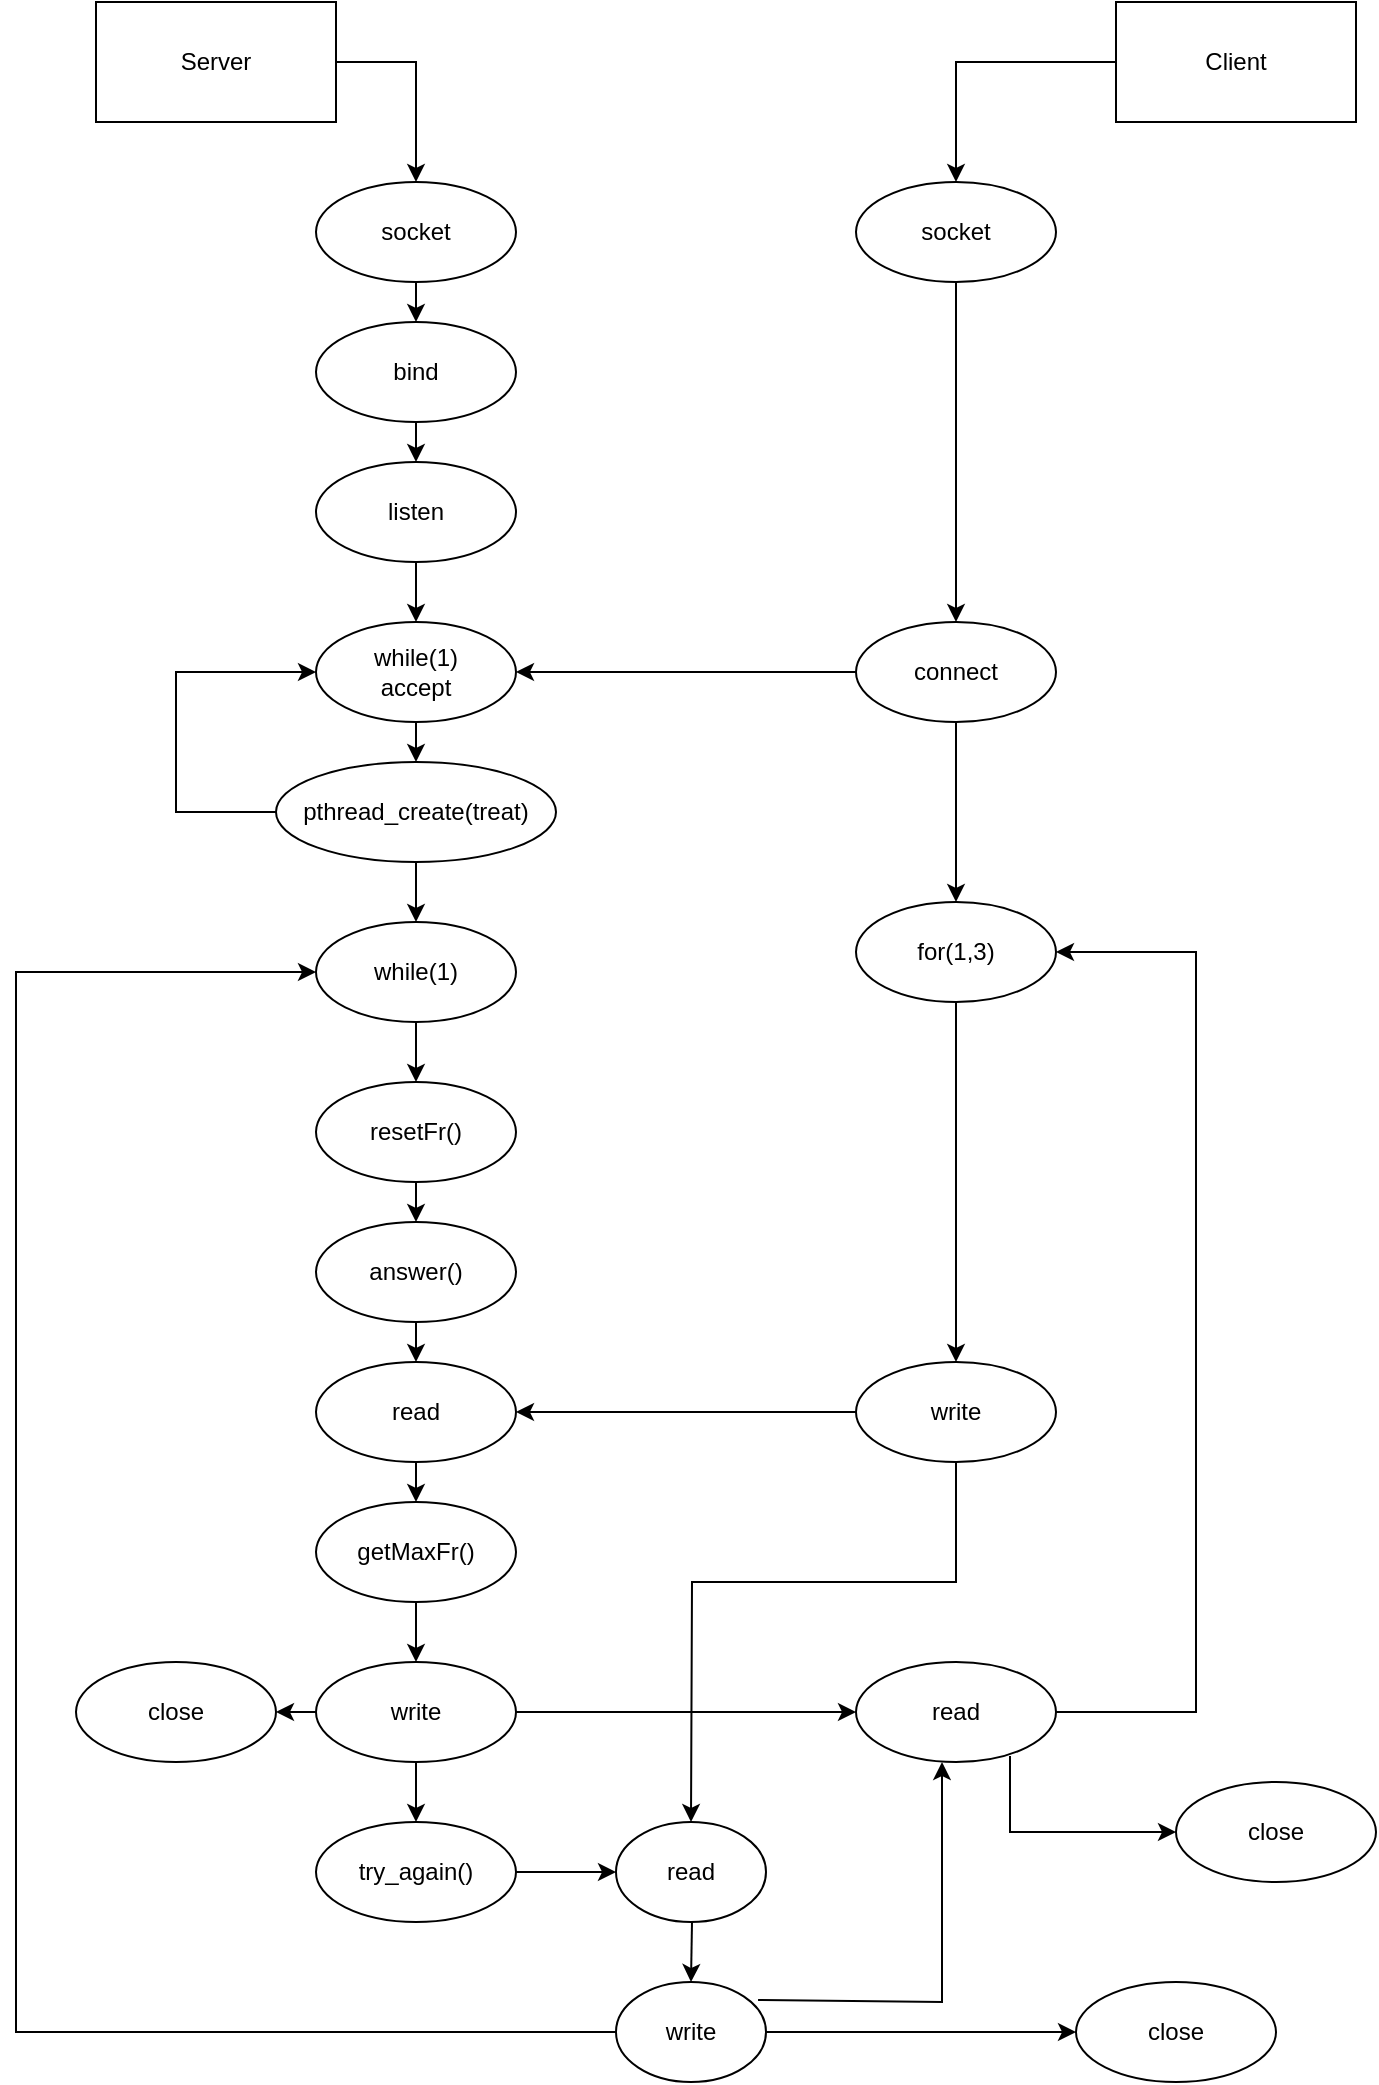 <mxfile version="20.6.0" type="github">
  <diagram id="yF3isMsHqfrkrRhUG_Ne" name="Page-1">
    <mxGraphModel dx="1422" dy="762" grid="1" gridSize="10" guides="1" tooltips="1" connect="1" arrows="1" fold="1" page="1" pageScale="1" pageWidth="850" pageHeight="1100" math="0" shadow="0">
      <root>
        <mxCell id="0" />
        <mxCell id="1" parent="0" />
        <mxCell id="UthKH9loK8pkvIMFC1X0-1" value="Server" style="rounded=0;whiteSpace=wrap;html=1;" vertex="1" parent="1">
          <mxGeometry x="90" y="50" width="120" height="60" as="geometry" />
        </mxCell>
        <mxCell id="UthKH9loK8pkvIMFC1X0-2" value="Client" style="rounded=0;whiteSpace=wrap;html=1;" vertex="1" parent="1">
          <mxGeometry x="600" y="50" width="120" height="60" as="geometry" />
        </mxCell>
        <mxCell id="UthKH9loK8pkvIMFC1X0-3" value="" style="endArrow=classic;html=1;rounded=0;exitX=1;exitY=0.5;exitDx=0;exitDy=0;entryX=0.5;entryY=0;entryDx=0;entryDy=0;" edge="1" parent="1" source="UthKH9loK8pkvIMFC1X0-1" target="UthKH9loK8pkvIMFC1X0-5">
          <mxGeometry width="50" height="50" relative="1" as="geometry">
            <mxPoint x="150" y="280" as="sourcePoint" />
            <mxPoint x="250" y="210" as="targetPoint" />
            <Array as="points">
              <mxPoint x="250" y="80" />
            </Array>
          </mxGeometry>
        </mxCell>
        <mxCell id="UthKH9loK8pkvIMFC1X0-4" value="" style="endArrow=classic;html=1;rounded=0;exitX=0;exitY=0.5;exitDx=0;exitDy=0;entryX=0.5;entryY=0;entryDx=0;entryDy=0;" edge="1" parent="1" source="UthKH9loK8pkvIMFC1X0-2" target="UthKH9loK8pkvIMFC1X0-6">
          <mxGeometry width="50" height="50" relative="1" as="geometry">
            <mxPoint x="460" y="90" as="sourcePoint" />
            <mxPoint x="490" y="210" as="targetPoint" />
            <Array as="points">
              <mxPoint x="520" y="80" />
            </Array>
          </mxGeometry>
        </mxCell>
        <mxCell id="UthKH9loK8pkvIMFC1X0-5" value="socket" style="ellipse;whiteSpace=wrap;html=1;" vertex="1" parent="1">
          <mxGeometry x="200" y="140" width="100" height="50" as="geometry" />
        </mxCell>
        <mxCell id="UthKH9loK8pkvIMFC1X0-6" value="socket" style="ellipse;whiteSpace=wrap;html=1;" vertex="1" parent="1">
          <mxGeometry x="470" y="140" width="100" height="50" as="geometry" />
        </mxCell>
        <mxCell id="UthKH9loK8pkvIMFC1X0-7" value="" style="endArrow=classic;html=1;rounded=0;exitX=0.5;exitY=1;exitDx=0;exitDy=0;entryX=0.5;entryY=0;entryDx=0;entryDy=0;" edge="1" parent="1" source="UthKH9loK8pkvIMFC1X0-5" target="UthKH9loK8pkvIMFC1X0-8">
          <mxGeometry width="50" height="50" relative="1" as="geometry">
            <mxPoint x="249.5" y="260" as="sourcePoint" />
            <mxPoint x="250" y="310" as="targetPoint" />
          </mxGeometry>
        </mxCell>
        <mxCell id="UthKH9loK8pkvIMFC1X0-8" value="bind" style="ellipse;whiteSpace=wrap;html=1;" vertex="1" parent="1">
          <mxGeometry x="200" y="210" width="100" height="50" as="geometry" />
        </mxCell>
        <mxCell id="UthKH9loK8pkvIMFC1X0-10" value="listen" style="ellipse;whiteSpace=wrap;html=1;" vertex="1" parent="1">
          <mxGeometry x="200" y="280" width="100" height="50" as="geometry" />
        </mxCell>
        <mxCell id="UthKH9loK8pkvIMFC1X0-11" value="" style="endArrow=classic;html=1;rounded=0;exitX=0.5;exitY=1;exitDx=0;exitDy=0;entryX=0.5;entryY=0;entryDx=0;entryDy=0;" edge="1" parent="1" source="UthKH9loK8pkvIMFC1X0-8" target="UthKH9loK8pkvIMFC1X0-10">
          <mxGeometry width="50" height="50" relative="1" as="geometry">
            <mxPoint x="400" y="420" as="sourcePoint" />
            <mxPoint x="450" y="370" as="targetPoint" />
            <Array as="points" />
          </mxGeometry>
        </mxCell>
        <mxCell id="UthKH9loK8pkvIMFC1X0-13" value="while(1)&lt;br&gt;accept" style="ellipse;whiteSpace=wrap;html=1;" vertex="1" parent="1">
          <mxGeometry x="200" y="360" width="100" height="50" as="geometry" />
        </mxCell>
        <mxCell id="UthKH9loK8pkvIMFC1X0-14" value="" style="endArrow=classic;html=1;rounded=0;exitX=0.5;exitY=1;exitDx=0;exitDy=0;entryX=0.5;entryY=0;entryDx=0;entryDy=0;" edge="1" parent="1" source="UthKH9loK8pkvIMFC1X0-10" target="UthKH9loK8pkvIMFC1X0-13">
          <mxGeometry width="50" height="50" relative="1" as="geometry">
            <mxPoint x="400" y="410" as="sourcePoint" />
            <mxPoint x="450" y="360" as="targetPoint" />
          </mxGeometry>
        </mxCell>
        <mxCell id="UthKH9loK8pkvIMFC1X0-15" value="" style="endArrow=classic;html=1;rounded=0;exitX=0.5;exitY=1;exitDx=0;exitDy=0;entryX=0.5;entryY=0;entryDx=0;entryDy=0;" edge="1" parent="1" source="UthKH9loK8pkvIMFC1X0-6" target="UthKH9loK8pkvIMFC1X0-16">
          <mxGeometry width="50" height="50" relative="1" as="geometry">
            <mxPoint x="400" y="410" as="sourcePoint" />
            <mxPoint x="490" y="510" as="targetPoint" />
          </mxGeometry>
        </mxCell>
        <mxCell id="UthKH9loK8pkvIMFC1X0-16" value="connect" style="ellipse;whiteSpace=wrap;html=1;" vertex="1" parent="1">
          <mxGeometry x="470" y="360" width="100" height="50" as="geometry" />
        </mxCell>
        <mxCell id="UthKH9loK8pkvIMFC1X0-17" value="" style="endArrow=classic;html=1;rounded=0;exitX=0;exitY=0.5;exitDx=0;exitDy=0;entryX=1;entryY=0.5;entryDx=0;entryDy=0;" edge="1" parent="1" source="UthKH9loK8pkvIMFC1X0-16" target="UthKH9loK8pkvIMFC1X0-13">
          <mxGeometry width="50" height="50" relative="1" as="geometry">
            <mxPoint x="400" y="410" as="sourcePoint" />
            <mxPoint x="450" y="360" as="targetPoint" />
          </mxGeometry>
        </mxCell>
        <mxCell id="UthKH9loK8pkvIMFC1X0-23" value="for(1,3)" style="ellipse;whiteSpace=wrap;html=1;" vertex="1" parent="1">
          <mxGeometry x="470" y="500" width="100" height="50" as="geometry" />
        </mxCell>
        <mxCell id="UthKH9loK8pkvIMFC1X0-24" value="" style="endArrow=classic;html=1;rounded=0;entryX=0.5;entryY=0;entryDx=0;entryDy=0;exitX=0.5;exitY=1;exitDx=0;exitDy=0;" edge="1" parent="1" source="UthKH9loK8pkvIMFC1X0-16" target="UthKH9loK8pkvIMFC1X0-23">
          <mxGeometry width="50" height="50" relative="1" as="geometry">
            <mxPoint x="400" y="410" as="sourcePoint" />
            <mxPoint x="450" y="360" as="targetPoint" />
          </mxGeometry>
        </mxCell>
        <mxCell id="UthKH9loK8pkvIMFC1X0-25" value="write" style="ellipse;whiteSpace=wrap;html=1;" vertex="1" parent="1">
          <mxGeometry x="470" y="730" width="100" height="50" as="geometry" />
        </mxCell>
        <mxCell id="UthKH9loK8pkvIMFC1X0-26" value="read" style="ellipse;whiteSpace=wrap;html=1;" vertex="1" parent="1">
          <mxGeometry x="470" y="880" width="100" height="50" as="geometry" />
        </mxCell>
        <mxCell id="UthKH9loK8pkvIMFC1X0-27" value="" style="endArrow=classic;html=1;rounded=0;entryX=1;entryY=0.5;entryDx=0;entryDy=0;exitX=1;exitY=0.5;exitDx=0;exitDy=0;" edge="1" parent="1" source="UthKH9loK8pkvIMFC1X0-26" target="UthKH9loK8pkvIMFC1X0-23">
          <mxGeometry width="50" height="50" relative="1" as="geometry">
            <mxPoint x="570" y="720" as="sourcePoint" />
            <mxPoint x="640" y="500" as="targetPoint" />
            <Array as="points">
              <mxPoint x="640" y="905" />
              <mxPoint x="640" y="875" />
              <mxPoint x="640" y="735" />
              <mxPoint x="640" y="525" />
            </Array>
          </mxGeometry>
        </mxCell>
        <mxCell id="UthKH9loK8pkvIMFC1X0-28" value="" style="endArrow=classic;html=1;rounded=0;exitX=0.77;exitY=0.94;exitDx=0;exitDy=0;entryX=0;entryY=0.5;entryDx=0;entryDy=0;exitPerimeter=0;" edge="1" parent="1" source="UthKH9loK8pkvIMFC1X0-26" target="UthKH9loK8pkvIMFC1X0-29">
          <mxGeometry width="50" height="50" relative="1" as="geometry">
            <mxPoint x="400" y="610" as="sourcePoint" />
            <mxPoint x="600" y="800" as="targetPoint" />
            <Array as="points">
              <mxPoint x="547" y="965" />
            </Array>
          </mxGeometry>
        </mxCell>
        <mxCell id="UthKH9loK8pkvIMFC1X0-29" value="close" style="ellipse;whiteSpace=wrap;html=1;" vertex="1" parent="1">
          <mxGeometry x="630" y="940" width="100" height="50" as="geometry" />
        </mxCell>
        <mxCell id="UthKH9loK8pkvIMFC1X0-30" value="" style="endArrow=classic;html=1;rounded=0;entryX=0.5;entryY=0;entryDx=0;entryDy=0;exitX=0.5;exitY=1;exitDx=0;exitDy=0;" edge="1" parent="1" source="UthKH9loK8pkvIMFC1X0-23" target="UthKH9loK8pkvIMFC1X0-25">
          <mxGeometry width="50" height="50" relative="1" as="geometry">
            <mxPoint x="400" y="610" as="sourcePoint" />
            <mxPoint x="450" y="560" as="targetPoint" />
          </mxGeometry>
        </mxCell>
        <mxCell id="UthKH9loK8pkvIMFC1X0-31" value="pthread_create(treat)" style="ellipse;whiteSpace=wrap;html=1;" vertex="1" parent="1">
          <mxGeometry x="180" y="430" width="140" height="50" as="geometry" />
        </mxCell>
        <mxCell id="UthKH9loK8pkvIMFC1X0-32" value="" style="endArrow=classic;html=1;rounded=0;entryX=0.5;entryY=0;entryDx=0;entryDy=0;exitX=0.5;exitY=1;exitDx=0;exitDy=0;" edge="1" parent="1" source="UthKH9loK8pkvIMFC1X0-13" target="UthKH9loK8pkvIMFC1X0-31">
          <mxGeometry width="50" height="50" relative="1" as="geometry">
            <mxPoint x="80" y="470" as="sourcePoint" />
            <mxPoint x="130" y="420" as="targetPoint" />
          </mxGeometry>
        </mxCell>
        <mxCell id="UthKH9loK8pkvIMFC1X0-33" value="" style="endArrow=classic;html=1;rounded=0;exitX=0;exitY=0.5;exitDx=0;exitDy=0;entryX=0;entryY=0.5;entryDx=0;entryDy=0;" edge="1" parent="1" source="UthKH9loK8pkvIMFC1X0-31" target="UthKH9loK8pkvIMFC1X0-13">
          <mxGeometry width="50" height="50" relative="1" as="geometry">
            <mxPoint x="400" y="620" as="sourcePoint" />
            <mxPoint x="110" y="440" as="targetPoint" />
            <Array as="points">
              <mxPoint x="130" y="455" />
              <mxPoint x="130" y="435" />
              <mxPoint x="130" y="385" />
            </Array>
          </mxGeometry>
        </mxCell>
        <mxCell id="UthKH9loK8pkvIMFC1X0-34" value="while(1)" style="ellipse;whiteSpace=wrap;html=1;" vertex="1" parent="1">
          <mxGeometry x="200" y="510" width="100" height="50" as="geometry" />
        </mxCell>
        <mxCell id="UthKH9loK8pkvIMFC1X0-35" value="" style="endArrow=classic;html=1;rounded=0;entryX=0.5;entryY=0;entryDx=0;entryDy=0;exitX=0.5;exitY=1;exitDx=0;exitDy=0;" edge="1" parent="1" source="UthKH9loK8pkvIMFC1X0-31" target="UthKH9loK8pkvIMFC1X0-34">
          <mxGeometry width="50" height="50" relative="1" as="geometry">
            <mxPoint x="400" y="620" as="sourcePoint" />
            <mxPoint x="450" y="570" as="targetPoint" />
          </mxGeometry>
        </mxCell>
        <mxCell id="UthKH9loK8pkvIMFC1X0-36" value="resetFr()" style="ellipse;whiteSpace=wrap;html=1;" vertex="1" parent="1">
          <mxGeometry x="200" y="590" width="100" height="50" as="geometry" />
        </mxCell>
        <mxCell id="UthKH9loK8pkvIMFC1X0-37" value="" style="endArrow=classic;html=1;rounded=0;entryX=0.5;entryY=0;entryDx=0;entryDy=0;exitX=0.5;exitY=1;exitDx=0;exitDy=0;" edge="1" parent="1" source="UthKH9loK8pkvIMFC1X0-34" target="UthKH9loK8pkvIMFC1X0-36">
          <mxGeometry width="50" height="50" relative="1" as="geometry">
            <mxPoint x="400" y="520" as="sourcePoint" />
            <mxPoint x="450" y="470" as="targetPoint" />
          </mxGeometry>
        </mxCell>
        <mxCell id="UthKH9loK8pkvIMFC1X0-38" value="answer()" style="ellipse;whiteSpace=wrap;html=1;" vertex="1" parent="1">
          <mxGeometry x="200" y="660" width="100" height="50" as="geometry" />
        </mxCell>
        <mxCell id="UthKH9loK8pkvIMFC1X0-39" value="" style="endArrow=classic;html=1;rounded=0;entryX=0.5;entryY=0;entryDx=0;entryDy=0;exitX=0.5;exitY=1;exitDx=0;exitDy=0;" edge="1" parent="1" source="UthKH9loK8pkvIMFC1X0-36" target="UthKH9loK8pkvIMFC1X0-38">
          <mxGeometry width="50" height="50" relative="1" as="geometry">
            <mxPoint x="400" y="620" as="sourcePoint" />
            <mxPoint x="450" y="570" as="targetPoint" />
          </mxGeometry>
        </mxCell>
        <mxCell id="UthKH9loK8pkvIMFC1X0-40" value="read" style="ellipse;whiteSpace=wrap;html=1;" vertex="1" parent="1">
          <mxGeometry x="200" y="730" width="100" height="50" as="geometry" />
        </mxCell>
        <mxCell id="UthKH9loK8pkvIMFC1X0-41" value="" style="endArrow=classic;html=1;rounded=0;entryX=0.5;entryY=0;entryDx=0;entryDy=0;exitX=0.5;exitY=1;exitDx=0;exitDy=0;" edge="1" parent="1" source="UthKH9loK8pkvIMFC1X0-38" target="UthKH9loK8pkvIMFC1X0-40">
          <mxGeometry width="50" height="50" relative="1" as="geometry">
            <mxPoint x="400" y="620" as="sourcePoint" />
            <mxPoint x="450" y="570" as="targetPoint" />
          </mxGeometry>
        </mxCell>
        <mxCell id="UthKH9loK8pkvIMFC1X0-42" value="" style="endArrow=classic;html=1;rounded=0;entryX=1;entryY=0.5;entryDx=0;entryDy=0;exitX=0;exitY=0.5;exitDx=0;exitDy=0;" edge="1" parent="1" source="UthKH9loK8pkvIMFC1X0-25" target="UthKH9loK8pkvIMFC1X0-40">
          <mxGeometry width="50" height="50" relative="1" as="geometry">
            <mxPoint x="400" y="620" as="sourcePoint" />
            <mxPoint x="450" y="570" as="targetPoint" />
          </mxGeometry>
        </mxCell>
        <mxCell id="UthKH9loK8pkvIMFC1X0-43" value="getMaxFr()" style="ellipse;whiteSpace=wrap;html=1;" vertex="1" parent="1">
          <mxGeometry x="200" y="800" width="100" height="50" as="geometry" />
        </mxCell>
        <mxCell id="UthKH9loK8pkvIMFC1X0-44" value="" style="endArrow=classic;html=1;rounded=0;entryX=0.5;entryY=0;entryDx=0;entryDy=0;exitX=0.5;exitY=1;exitDx=0;exitDy=0;" edge="1" parent="1" source="UthKH9loK8pkvIMFC1X0-40" target="UthKH9loK8pkvIMFC1X0-43">
          <mxGeometry width="50" height="50" relative="1" as="geometry">
            <mxPoint x="400" y="620" as="sourcePoint" />
            <mxPoint x="450" y="570" as="targetPoint" />
          </mxGeometry>
        </mxCell>
        <mxCell id="UthKH9loK8pkvIMFC1X0-45" value="write" style="ellipse;whiteSpace=wrap;html=1;" vertex="1" parent="1">
          <mxGeometry x="200" y="880" width="100" height="50" as="geometry" />
        </mxCell>
        <mxCell id="UthKH9loK8pkvIMFC1X0-46" value="" style="endArrow=classic;html=1;rounded=0;entryX=0.5;entryY=0;entryDx=0;entryDy=0;exitX=0.5;exitY=1;exitDx=0;exitDy=0;" edge="1" parent="1" source="UthKH9loK8pkvIMFC1X0-43" target="UthKH9loK8pkvIMFC1X0-45">
          <mxGeometry width="50" height="50" relative="1" as="geometry">
            <mxPoint x="400" y="720" as="sourcePoint" />
            <mxPoint x="450" y="670" as="targetPoint" />
          </mxGeometry>
        </mxCell>
        <mxCell id="UthKH9loK8pkvIMFC1X0-47" value="" style="endArrow=classic;html=1;rounded=0;entryX=0;entryY=0.5;entryDx=0;entryDy=0;exitX=1;exitY=0.5;exitDx=0;exitDy=0;" edge="1" parent="1" source="UthKH9loK8pkvIMFC1X0-45" target="UthKH9loK8pkvIMFC1X0-26">
          <mxGeometry width="50" height="50" relative="1" as="geometry">
            <mxPoint x="400" y="720" as="sourcePoint" />
            <mxPoint x="450" y="670" as="targetPoint" />
          </mxGeometry>
        </mxCell>
        <mxCell id="UthKH9loK8pkvIMFC1X0-48" value="close" style="ellipse;whiteSpace=wrap;html=1;" vertex="1" parent="1">
          <mxGeometry x="80" y="880" width="100" height="50" as="geometry" />
        </mxCell>
        <mxCell id="UthKH9loK8pkvIMFC1X0-49" value="" style="endArrow=classic;html=1;rounded=0;entryX=1;entryY=0.5;entryDx=0;entryDy=0;exitX=0;exitY=0.5;exitDx=0;exitDy=0;" edge="1" parent="1" source="UthKH9loK8pkvIMFC1X0-45" target="UthKH9loK8pkvIMFC1X0-48">
          <mxGeometry width="50" height="50" relative="1" as="geometry">
            <mxPoint x="400" y="820" as="sourcePoint" />
            <mxPoint x="450" y="770" as="targetPoint" />
          </mxGeometry>
        </mxCell>
        <mxCell id="UthKH9loK8pkvIMFC1X0-50" value="try_again()" style="ellipse;whiteSpace=wrap;html=1;" vertex="1" parent="1">
          <mxGeometry x="200" y="960" width="100" height="50" as="geometry" />
        </mxCell>
        <mxCell id="UthKH9loK8pkvIMFC1X0-51" value="" style="endArrow=classic;html=1;rounded=0;entryX=0.5;entryY=0;entryDx=0;entryDy=0;exitX=0.5;exitY=1;exitDx=0;exitDy=0;" edge="1" parent="1" source="UthKH9loK8pkvIMFC1X0-45" target="UthKH9loK8pkvIMFC1X0-50">
          <mxGeometry width="50" height="50" relative="1" as="geometry">
            <mxPoint x="400" y="820" as="sourcePoint" />
            <mxPoint x="450" y="770" as="targetPoint" />
          </mxGeometry>
        </mxCell>
        <mxCell id="UthKH9loK8pkvIMFC1X0-52" value="read" style="ellipse;whiteSpace=wrap;html=1;" vertex="1" parent="1">
          <mxGeometry x="350" y="960" width="75" height="50" as="geometry" />
        </mxCell>
        <mxCell id="UthKH9loK8pkvIMFC1X0-53" value="write" style="ellipse;whiteSpace=wrap;html=1;" vertex="1" parent="1">
          <mxGeometry x="350" y="1040" width="75" height="50" as="geometry" />
        </mxCell>
        <mxCell id="UthKH9loK8pkvIMFC1X0-54" value="" style="endArrow=classic;html=1;rounded=0;entryX=0.5;entryY=0;entryDx=0;entryDy=0;exitX=0.5;exitY=1;exitDx=0;exitDy=0;" edge="1" parent="1" source="UthKH9loK8pkvIMFC1X0-25" target="UthKH9loK8pkvIMFC1X0-52">
          <mxGeometry width="50" height="50" relative="1" as="geometry">
            <mxPoint x="380" y="790" as="sourcePoint" />
            <mxPoint x="450" y="790" as="targetPoint" />
            <Array as="points">
              <mxPoint x="520" y="840" />
              <mxPoint x="388" y="840" />
            </Array>
          </mxGeometry>
        </mxCell>
        <mxCell id="UthKH9loK8pkvIMFC1X0-55" value="" style="endArrow=classic;html=1;rounded=0;exitX=1;exitY=0.5;exitDx=0;exitDy=0;entryX=0;entryY=0.5;entryDx=0;entryDy=0;" edge="1" parent="1" source="UthKH9loK8pkvIMFC1X0-50" target="UthKH9loK8pkvIMFC1X0-52">
          <mxGeometry width="50" height="50" relative="1" as="geometry">
            <mxPoint x="400" y="840" as="sourcePoint" />
            <mxPoint x="450" y="790" as="targetPoint" />
          </mxGeometry>
        </mxCell>
        <mxCell id="UthKH9loK8pkvIMFC1X0-56" value="" style="endArrow=classic;html=1;rounded=0;entryX=0.5;entryY=0;entryDx=0;entryDy=0;" edge="1" parent="1" target="UthKH9loK8pkvIMFC1X0-53">
          <mxGeometry width="50" height="50" relative="1" as="geometry">
            <mxPoint x="388" y="1010" as="sourcePoint" />
            <mxPoint x="450" y="790" as="targetPoint" />
          </mxGeometry>
        </mxCell>
        <mxCell id="UthKH9loK8pkvIMFC1X0-58" value="" style="endArrow=classic;html=1;rounded=0;exitX=0.947;exitY=0.18;exitDx=0;exitDy=0;exitPerimeter=0;entryX=0.43;entryY=1;entryDx=0;entryDy=0;entryPerimeter=0;" edge="1" parent="1" source="UthKH9loK8pkvIMFC1X0-53" target="UthKH9loK8pkvIMFC1X0-26">
          <mxGeometry width="50" height="50" relative="1" as="geometry">
            <mxPoint x="400" y="840" as="sourcePoint" />
            <mxPoint x="450" y="790" as="targetPoint" />
            <Array as="points">
              <mxPoint x="513" y="1050" />
            </Array>
          </mxGeometry>
        </mxCell>
        <mxCell id="UthKH9loK8pkvIMFC1X0-59" value="close" style="ellipse;whiteSpace=wrap;html=1;" vertex="1" parent="1">
          <mxGeometry x="580" y="1040" width="100" height="50" as="geometry" />
        </mxCell>
        <mxCell id="UthKH9loK8pkvIMFC1X0-60" value="" style="endArrow=classic;html=1;rounded=0;entryX=0;entryY=0.5;entryDx=0;entryDy=0;exitX=1;exitY=0.5;exitDx=0;exitDy=0;" edge="1" parent="1" source="UthKH9loK8pkvIMFC1X0-53" target="UthKH9loK8pkvIMFC1X0-59">
          <mxGeometry width="50" height="50" relative="1" as="geometry">
            <mxPoint x="400" y="840" as="sourcePoint" />
            <mxPoint x="450" y="790" as="targetPoint" />
          </mxGeometry>
        </mxCell>
        <mxCell id="UthKH9loK8pkvIMFC1X0-61" value="" style="endArrow=classic;html=1;rounded=0;exitX=0;exitY=0.5;exitDx=0;exitDy=0;entryX=0;entryY=0.5;entryDx=0;entryDy=0;" edge="1" parent="1" source="UthKH9loK8pkvIMFC1X0-53" target="UthKH9loK8pkvIMFC1X0-34">
          <mxGeometry width="50" height="50" relative="1" as="geometry">
            <mxPoint x="260" y="1080" as="sourcePoint" />
            <mxPoint x="310" y="1030" as="targetPoint" />
            <Array as="points">
              <mxPoint x="50" y="1065" />
              <mxPoint x="50" y="535" />
            </Array>
          </mxGeometry>
        </mxCell>
      </root>
    </mxGraphModel>
  </diagram>
</mxfile>
